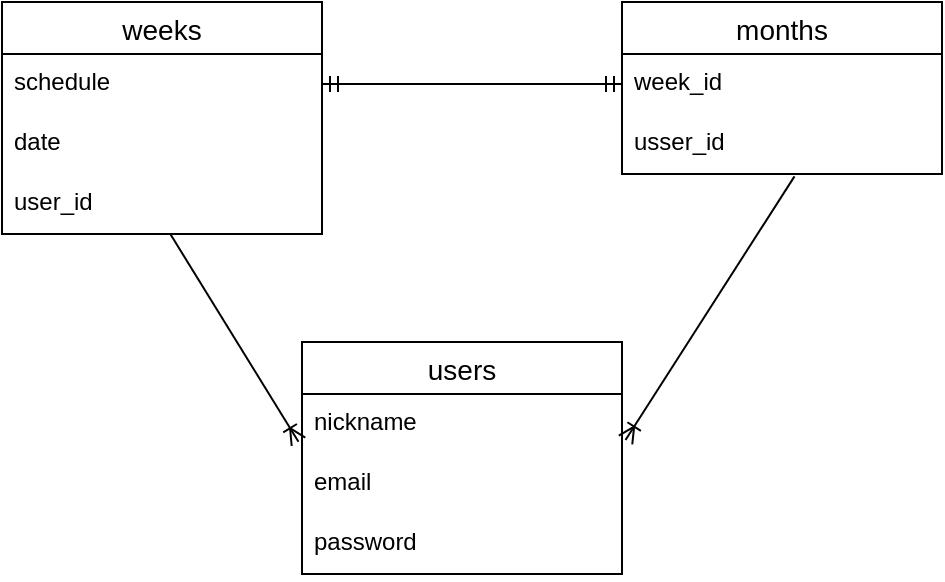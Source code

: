 <mxfile>
    <diagram id="xcioDLmxrLGZter00-as" name="ページ1">
        <mxGraphModel dx="1176" dy="546" grid="1" gridSize="10" guides="1" tooltips="1" connect="1" arrows="1" fold="1" page="1" pageScale="1" pageWidth="827" pageHeight="1169" background="#ffffff" math="0" shadow="0">
            <root>
                <mxCell id="0"/>
                <mxCell id="1" parent="0"/>
                <mxCell id="2" value="weeks" style="swimlane;fontStyle=0;childLayout=stackLayout;horizontal=1;startSize=26;horizontalStack=0;resizeParent=1;resizeParentMax=0;resizeLast=0;collapsible=1;marginBottom=0;align=center;fontSize=14;fillColor=#FFFFFF;strokeColor=#000000;swimlaneFillColor=#FFFFFF;" parent="1" vertex="1">
                    <mxGeometry x="170" y="180" width="160" height="116" as="geometry">
                        <mxRectangle x="170" y="180" width="70" height="26" as="alternateBounds"/>
                    </mxGeometry>
                </mxCell>
                <mxCell id="3" value="schedule" style="text;strokeColor=none;fillColor=none;spacingLeft=4;spacingRight=4;overflow=hidden;rotatable=0;points=[[0,0.5],[1,0.5]];portConstraint=eastwest;fontSize=12;" parent="2" vertex="1">
                    <mxGeometry y="26" width="160" height="30" as="geometry"/>
                </mxCell>
                <mxCell id="5" value="date" style="text;strokeColor=none;fillColor=none;spacingLeft=4;spacingRight=4;overflow=hidden;rotatable=0;points=[[0,0.5],[1,0.5]];portConstraint=eastwest;fontSize=12;" parent="2" vertex="1">
                    <mxGeometry y="56" width="160" height="30" as="geometry"/>
                </mxCell>
                <mxCell id="18" value="user_id" style="text;strokeColor=none;fillColor=none;spacingLeft=4;spacingRight=4;overflow=hidden;rotatable=0;points=[[0,0.5],[1,0.5]];portConstraint=eastwest;fontSize=12;" parent="2" vertex="1">
                    <mxGeometry y="86" width="160" height="30" as="geometry"/>
                </mxCell>
                <mxCell id="6" value="months" style="swimlane;fontStyle=0;childLayout=stackLayout;horizontal=1;startSize=26;horizontalStack=0;resizeParent=1;resizeParentMax=0;resizeLast=0;collapsible=1;marginBottom=0;align=center;fontSize=14;swimlaneFillColor=#FFFFFF;" parent="1" vertex="1">
                    <mxGeometry x="480" y="180" width="160" height="86" as="geometry"/>
                </mxCell>
                <mxCell id="7" value="week_id" style="text;strokeColor=none;fillColor=none;spacingLeft=4;spacingRight=4;overflow=hidden;rotatable=0;points=[[0,0.5],[1,0.5]];portConstraint=eastwest;fontSize=12;" parent="6" vertex="1">
                    <mxGeometry y="26" width="160" height="30" as="geometry"/>
                </mxCell>
                <mxCell id="19" value="usser_id" style="text;strokeColor=none;fillColor=none;spacingLeft=4;spacingRight=4;overflow=hidden;rotatable=0;points=[[0,0.5],[1,0.5]];portConstraint=eastwest;fontSize=12;" parent="6" vertex="1">
                    <mxGeometry y="56" width="160" height="30" as="geometry"/>
                </mxCell>
                <mxCell id="10" value="" style="edgeStyle=entityRelationEdgeStyle;fontSize=12;html=1;endArrow=ERmandOne;startArrow=ERmandOne;entryX=0;entryY=0.5;entryDx=0;entryDy=0;exitX=1;exitY=0.5;exitDx=0;exitDy=0;" parent="1" source="3" target="7" edge="1">
                    <mxGeometry width="100" height="100" relative="1" as="geometry">
                        <mxPoint x="330" y="221" as="sourcePoint"/>
                        <mxPoint x="450" y="260" as="targetPoint"/>
                    </mxGeometry>
                </mxCell>
                <mxCell id="11" value="users" style="swimlane;fontStyle=0;childLayout=stackLayout;horizontal=1;startSize=26;horizontalStack=0;resizeParent=1;resizeParentMax=0;resizeLast=0;collapsible=1;marginBottom=0;align=center;fontSize=14;fillColor=#FFFFFF;strokeColor=#000000;swimlaneFillColor=#FFFFFF;" parent="1" vertex="1">
                    <mxGeometry x="320" y="350" width="160" height="116" as="geometry"/>
                </mxCell>
                <mxCell id="12" value="nickname" style="text;strokeColor=none;fillColor=none;spacingLeft=4;spacingRight=4;overflow=hidden;rotatable=0;points=[[0,0.5],[1,0.5]];portConstraint=eastwest;fontSize=12;" parent="11" vertex="1">
                    <mxGeometry y="26" width="160" height="30" as="geometry"/>
                </mxCell>
                <mxCell id="3p9ToODg5aKfe9FyFe4Z-19" value="email" style="text;strokeColor=none;fillColor=none;spacingLeft=4;spacingRight=4;overflow=hidden;rotatable=0;points=[[0,0.5],[1,0.5]];portConstraint=eastwest;fontSize=12;" parent="11" vertex="1">
                    <mxGeometry y="56" width="160" height="30" as="geometry"/>
                </mxCell>
                <mxCell id="13" value="password" style="text;strokeColor=none;fillColor=none;spacingLeft=4;spacingRight=4;overflow=hidden;rotatable=0;points=[[0,0.5],[1,0.5]];portConstraint=eastwest;fontSize=12;" parent="11" vertex="1">
                    <mxGeometry y="86" width="160" height="30" as="geometry"/>
                </mxCell>
                <mxCell id="15" value="" style="fontSize=12;html=1;endArrow=ERoneToMany;exitX=0.539;exitY=1.039;exitDx=0;exitDy=0;exitPerimeter=0;entryX=1.011;entryY=0.767;entryDx=0;entryDy=0;entryPerimeter=0;elbow=vertical;" parent="1" source="19" target="12" edge="1">
                    <mxGeometry width="100" height="100" relative="1" as="geometry">
                        <mxPoint x="550" y="260" as="sourcePoint"/>
                        <mxPoint x="560" y="410" as="targetPoint"/>
                    </mxGeometry>
                </mxCell>
                <mxCell id="16" value="" style="fontSize=12;html=1;endArrow=ERoneToMany;elbow=vertical;entryX=-0.011;entryY=0.797;entryDx=0;entryDy=0;entryPerimeter=0;exitX=0.527;exitY=1.009;exitDx=0;exitDy=0;exitPerimeter=0;" parent="1" source="18" target="12" edge="1">
                    <mxGeometry width="100" height="100" relative="1" as="geometry">
                        <mxPoint x="260" y="300" as="sourcePoint"/>
                        <mxPoint x="300" y="400" as="targetPoint"/>
                    </mxGeometry>
                </mxCell>
            </root>
        </mxGraphModel>
    </diagram>
    <diagram id="0ACHXQfo_W6jy3ueQjYX" name="ページ2">
        <mxGraphModel dx="1176" dy="546" grid="1" gridSize="10" guides="1" tooltips="1" connect="1" arrows="1" fold="1" page="1" pageScale="1" pageWidth="827" pageHeight="1169" background="#FFFFFF" math="0" shadow="0">
            <root>
                <mxCell id="PI1qwJiKDF72bw95MHOq-0"/>
                <mxCell id="PI1qwJiKDF72bw95MHOq-1" parent="PI1qwJiKDF72bw95MHOq-0"/>
                <mxCell id="gSNNRx4tCmu-pBERWzt7-0" style="edgeStyle=none;html=1;entryX=0;entryY=0.5;entryDx=0;entryDy=0;" edge="1" parent="PI1qwJiKDF72bw95MHOq-1" source="PI1qwJiKDF72bw95MHOq-2" target="PI1qwJiKDF72bw95MHOq-5">
                    <mxGeometry relative="1" as="geometry"/>
                </mxCell>
                <mxCell id="PI1qwJiKDF72bw95MHOq-2" value="ユーザーログインページ&lt;br&gt;or&lt;br&gt;ユーザー新規登録ページ" style="rounded=1;whiteSpace=wrap;html=1;strokeColor=#1A1A1A;strokeWidth=1;fillColor=default;gradientColor=none;" parent="PI1qwJiKDF72bw95MHOq-1" vertex="1">
                    <mxGeometry x="100" y="250" width="160" height="60" as="geometry"/>
                </mxCell>
                <mxCell id="PI1qwJiKDF72bw95MHOq-4" value="一覧（月間カレンダー）" style="rounded=1;whiteSpace=wrap;html=1;strokeColor=#1A1A1A;strokeWidth=1;fillColor=default;gradientColor=none;align=center;" parent="PI1qwJiKDF72bw95MHOq-1" vertex="1">
                    <mxGeometry x="550" y="160" width="150" height="60" as="geometry"/>
                </mxCell>
                <mxCell id="gSNNRx4tCmu-pBERWzt7-1" value="" style="edgeStyle=none;html=1;" edge="1" parent="PI1qwJiKDF72bw95MHOq-1" source="PI1qwJiKDF72bw95MHOq-5" target="PI1qwJiKDF72bw95MHOq-7">
                    <mxGeometry relative="1" as="geometry"/>
                </mxCell>
                <mxCell id="PI1qwJiKDF72bw95MHOq-5" value="一覧（週間カレンダー）" style="rounded=1;whiteSpace=wrap;html=1;strokeColor=#1A1A1A;strokeWidth=1;fillColor=default;gradientColor=none;" parent="PI1qwJiKDF72bw95MHOq-1" vertex="1">
                    <mxGeometry x="320" y="250" width="150" height="60" as="geometry"/>
                </mxCell>
                <mxCell id="PI1qwJiKDF72bw95MHOq-7" value="スケジュール入力ページ" style="rounded=1;whiteSpace=wrap;html=1;strokeColor=#1A1A1A;strokeWidth=1;fillColor=default;gradientColor=none;" parent="PI1qwJiKDF72bw95MHOq-1" vertex="1">
                    <mxGeometry x="550" y="250" width="150" height="60" as="geometry"/>
                </mxCell>
                <mxCell id="PI1qwJiKDF72bw95MHOq-8" value="編集ページ&lt;br&gt;（削除）" style="rounded=1;whiteSpace=wrap;html=1;strokeColor=#1A1A1A;strokeWidth=1;fillColor=default;gradientColor=none;" parent="PI1qwJiKDF72bw95MHOq-1" vertex="1">
                    <mxGeometry x="550" y="340" width="150" height="60" as="geometry"/>
                </mxCell>
                <mxCell id="gSNNRx4tCmu-pBERWzt7-2" value="" style="edgeStyle=none;html=1;entryX=0;entryY=0.5;entryDx=0;entryDy=0;" edge="1" parent="PI1qwJiKDF72bw95MHOq-1" target="PI1qwJiKDF72bw95MHOq-4">
                    <mxGeometry relative="1" as="geometry">
                        <mxPoint x="500" y="280" as="sourcePoint"/>
                        <mxPoint x="450" y="89.5" as="targetPoint"/>
                        <Array as="points">
                            <mxPoint x="500" y="190"/>
                        </Array>
                    </mxGeometry>
                </mxCell>
                <mxCell id="gSNNRx4tCmu-pBERWzt7-3" value="" style="edgeStyle=none;html=1;entryX=0;entryY=0.5;entryDx=0;entryDy=0;" edge="1" parent="PI1qwJiKDF72bw95MHOq-1" target="PI1qwJiKDF72bw95MHOq-8">
                    <mxGeometry relative="1" as="geometry">
                        <mxPoint x="500" y="280" as="sourcePoint"/>
                        <mxPoint x="450" y="279.5" as="targetPoint"/>
                        <Array as="points">
                            <mxPoint x="500" y="370"/>
                        </Array>
                    </mxGeometry>
                </mxCell>
            </root>
        </mxGraphModel>
    </diagram>
</mxfile>